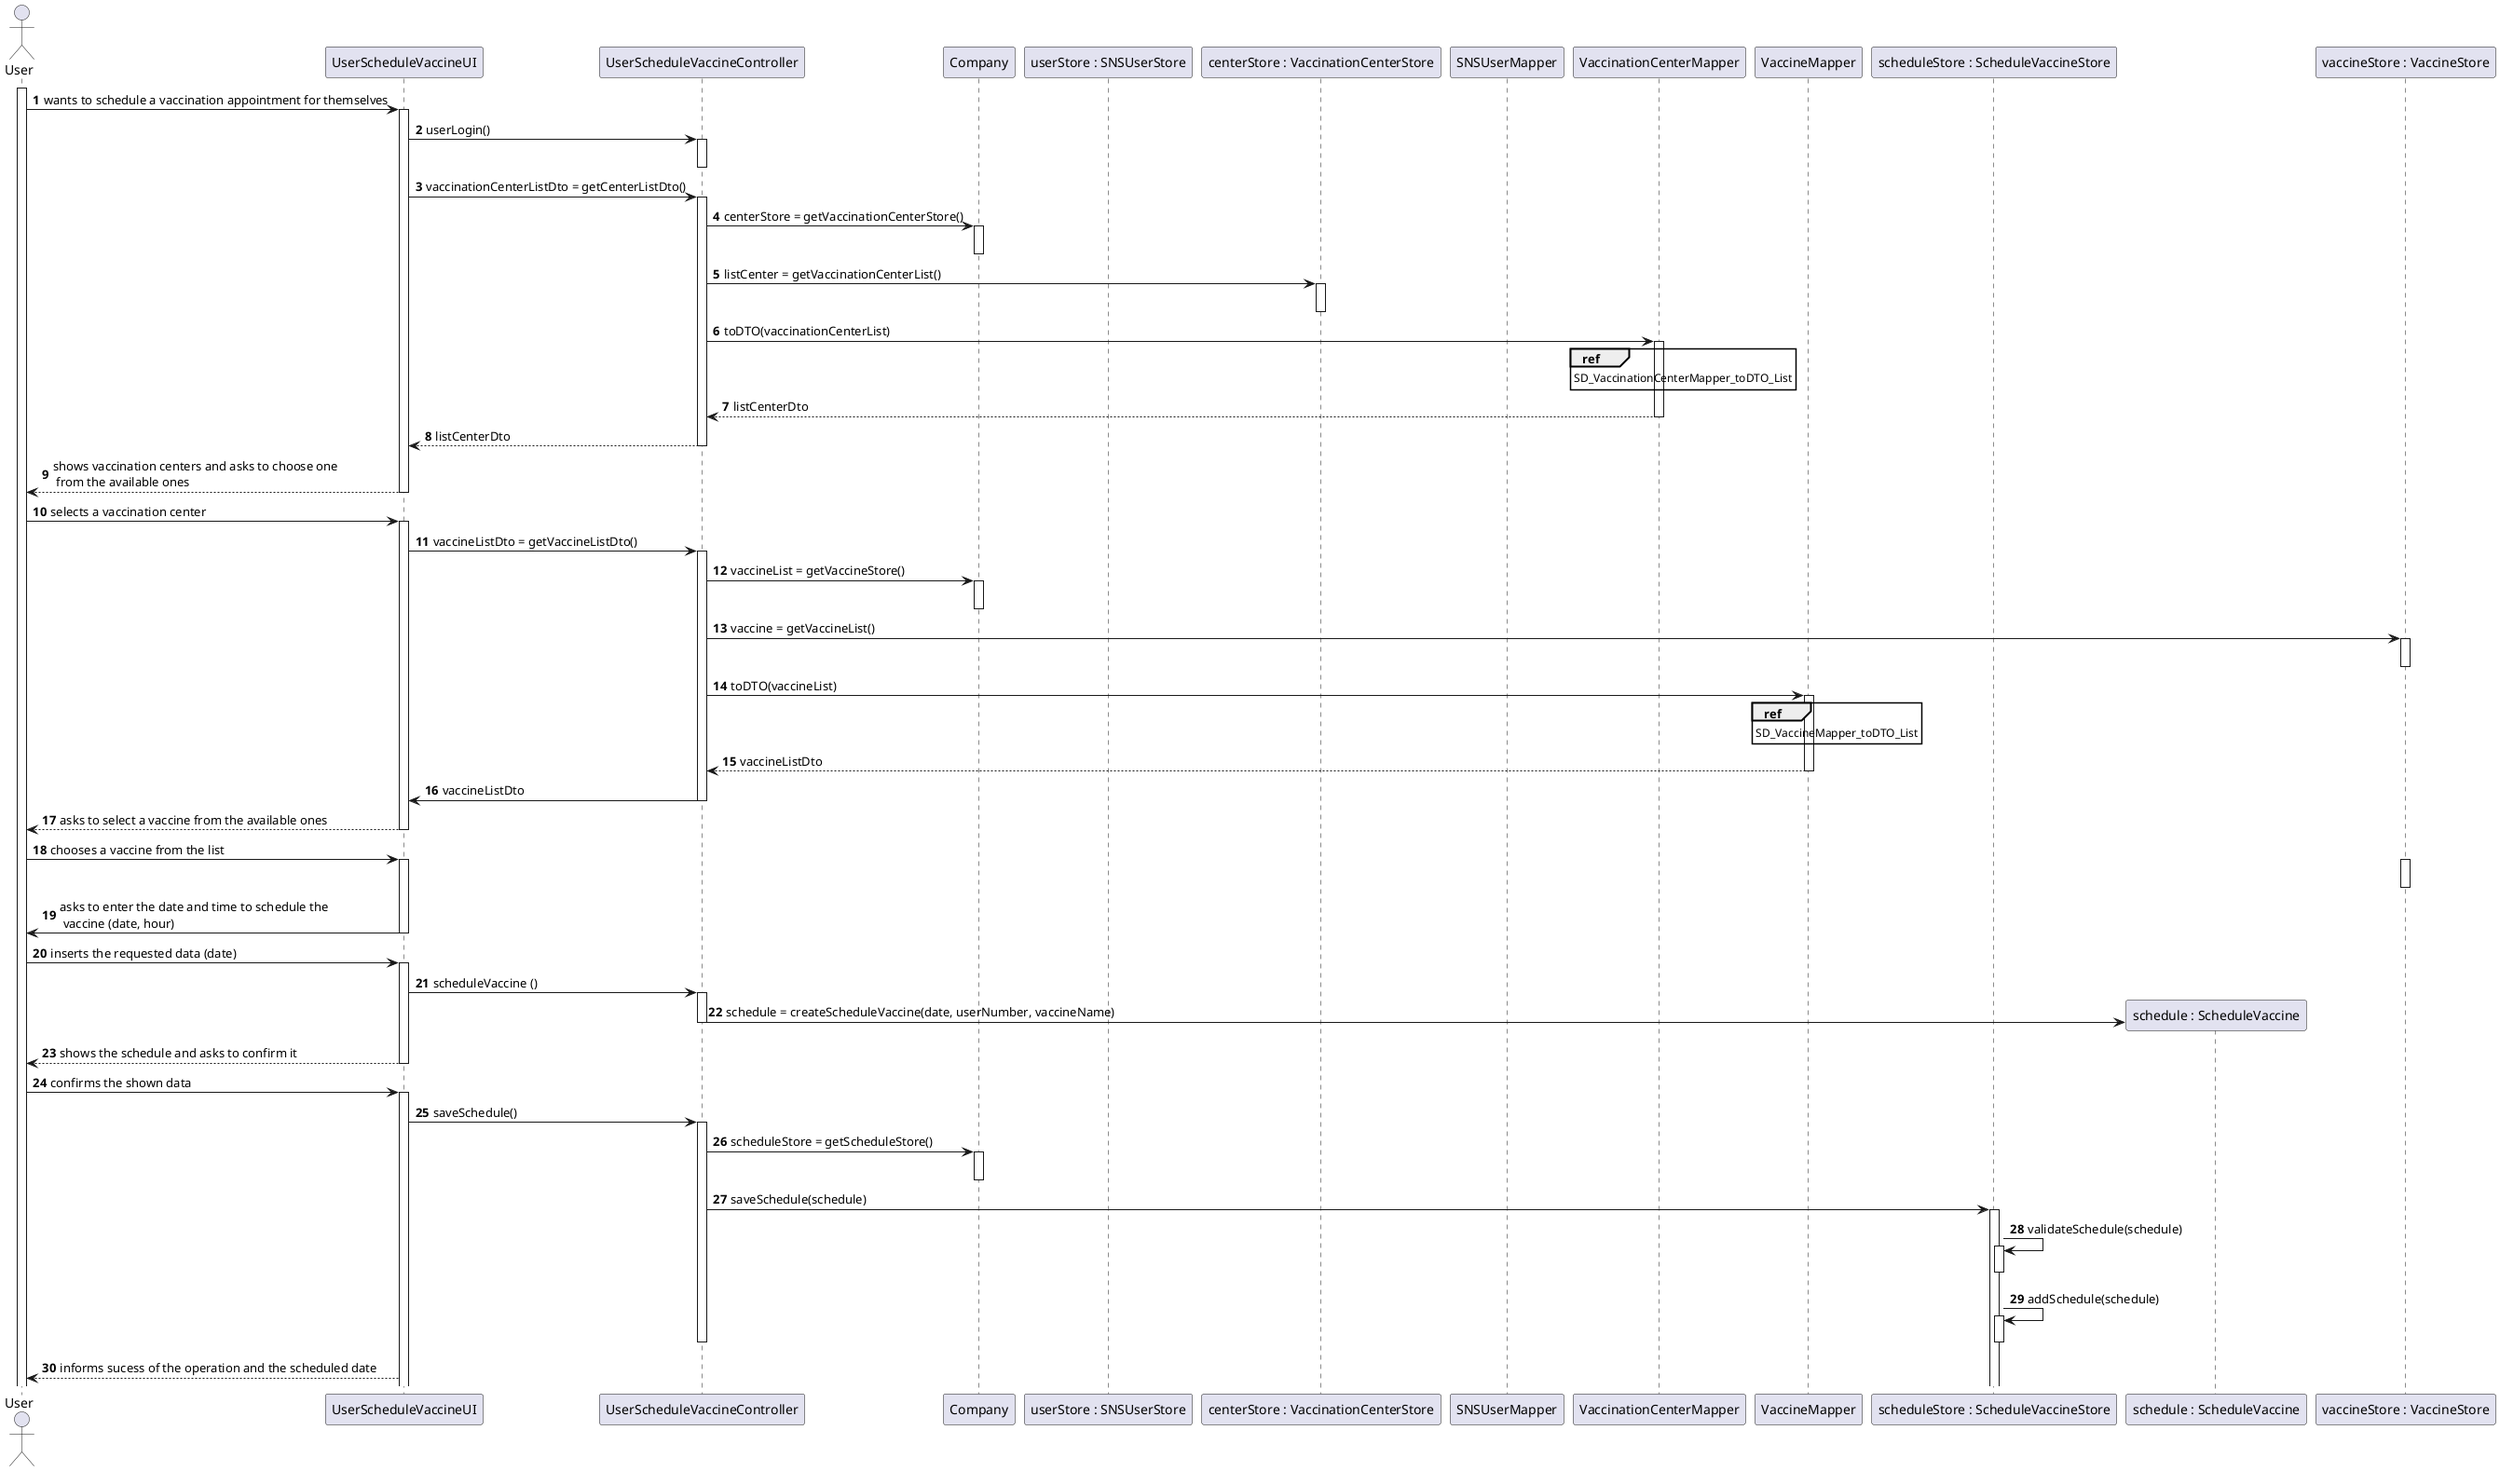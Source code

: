 @startuml
'https://plantuml.com/sequence-diagram

autonumber

actor User
activate User

participant "UserScheduleVaccineUI" as ui
participant "UserScheduleVaccineController" as controller
participant "Company" as company
participant "userStore : SNSUserStore" as userStore
participant "centerStore : VaccinationCenterStore" as centerStore
participant "SNSUserMapper" as userMapper
participant "VaccinationCenterMapper" as centerMapper
participant "VaccineMapper" as vaccineMapper
participant "scheduleStore : ScheduleVaccineStore" as scheduleStore
participant "schedule : ScheduleVaccine" as scheduleVaccine
participant "vaccineStore : VaccineStore" as vaccineStore


User -> ui : wants to schedule a vaccination appointment for themselves
activate ui
ui -> controller : userLogin()
activate controller
deactivate controller

ui -> controller : vaccinationCenterListDto = getCenterListDto()
activate controller
controller -> company : centerStore = getVaccinationCenterStore()
activate company
deactivate company
controller -> centerStore : listCenter = getVaccinationCenterList()
activate centerStore
deactivate centerStore
controller -> centerMapper : toDTO(vaccinationCenterList)
activate centerMapper
ref over centerMapper
SD_VaccinationCenterMapper_toDTO_List
end ref
centerMapper --> controller : listCenterDto
deactivate centerMapper
controller --> ui : listCenterDto
deactivate controller
ui --> User : shows vaccination centers and asks to choose one \n from the available ones
deactivate ui





User -> ui : selects a vaccination center
activate ui
ui -> controller : vaccineListDto = getVaccineListDto()
activate controller
controller -> company : vaccineList = getVaccineStore()
activate company
deactivate company
controller -> vaccineStore : vaccine = getVaccineList()
activate vaccineStore
deactivate vaccineStore
controller -> vaccineMapper : toDTO(vaccineList)
activate vaccineMapper
ref over vaccineMapper
SD_VaccineMapper_toDTO_List
end ref
vaccineMapper --> controller : vaccineListDto
deactivate vaccineMapper
controller -> ui : vaccineListDto
deactivate controller
ui --> User : asks to select a vaccine from the available ones
deactivate ui

User -> ui : chooses a vaccine from the list
activate ui
activate vaccineStore
deactivate vaccineStore
deactivate controller

ui -> User : asks to enter the date and time to schedule the \n vaccine (date, hour)
deactivate ui


User -> ui : inserts the requested data (date)
activate ui
ui -> controller : scheduleVaccine ()
activate controller
controller -> scheduleVaccine** : schedule = createScheduleVaccine(date, userNumber, vaccineName)
deactivate controller
ui --> User : shows the schedule and asks to confirm it
deactivate ui



User -> ui : confirms the shown data
activate ui
ui -> controller : saveSchedule()
activate controller
controller -> company : scheduleStore = getScheduleStore()
activate company
deactivate company
controller -> scheduleStore : saveSchedule(schedule)
activate scheduleStore
scheduleStore -> scheduleStore : validateSchedule(schedule)
activate scheduleStore
deactivate scheduleStore
scheduleStore -> scheduleStore : addSchedule(schedule)
activate scheduleStore
deactivate scheduleStore
deactivate controller
ui --> User : informs sucess of the operation and the scheduled date

@enduml
